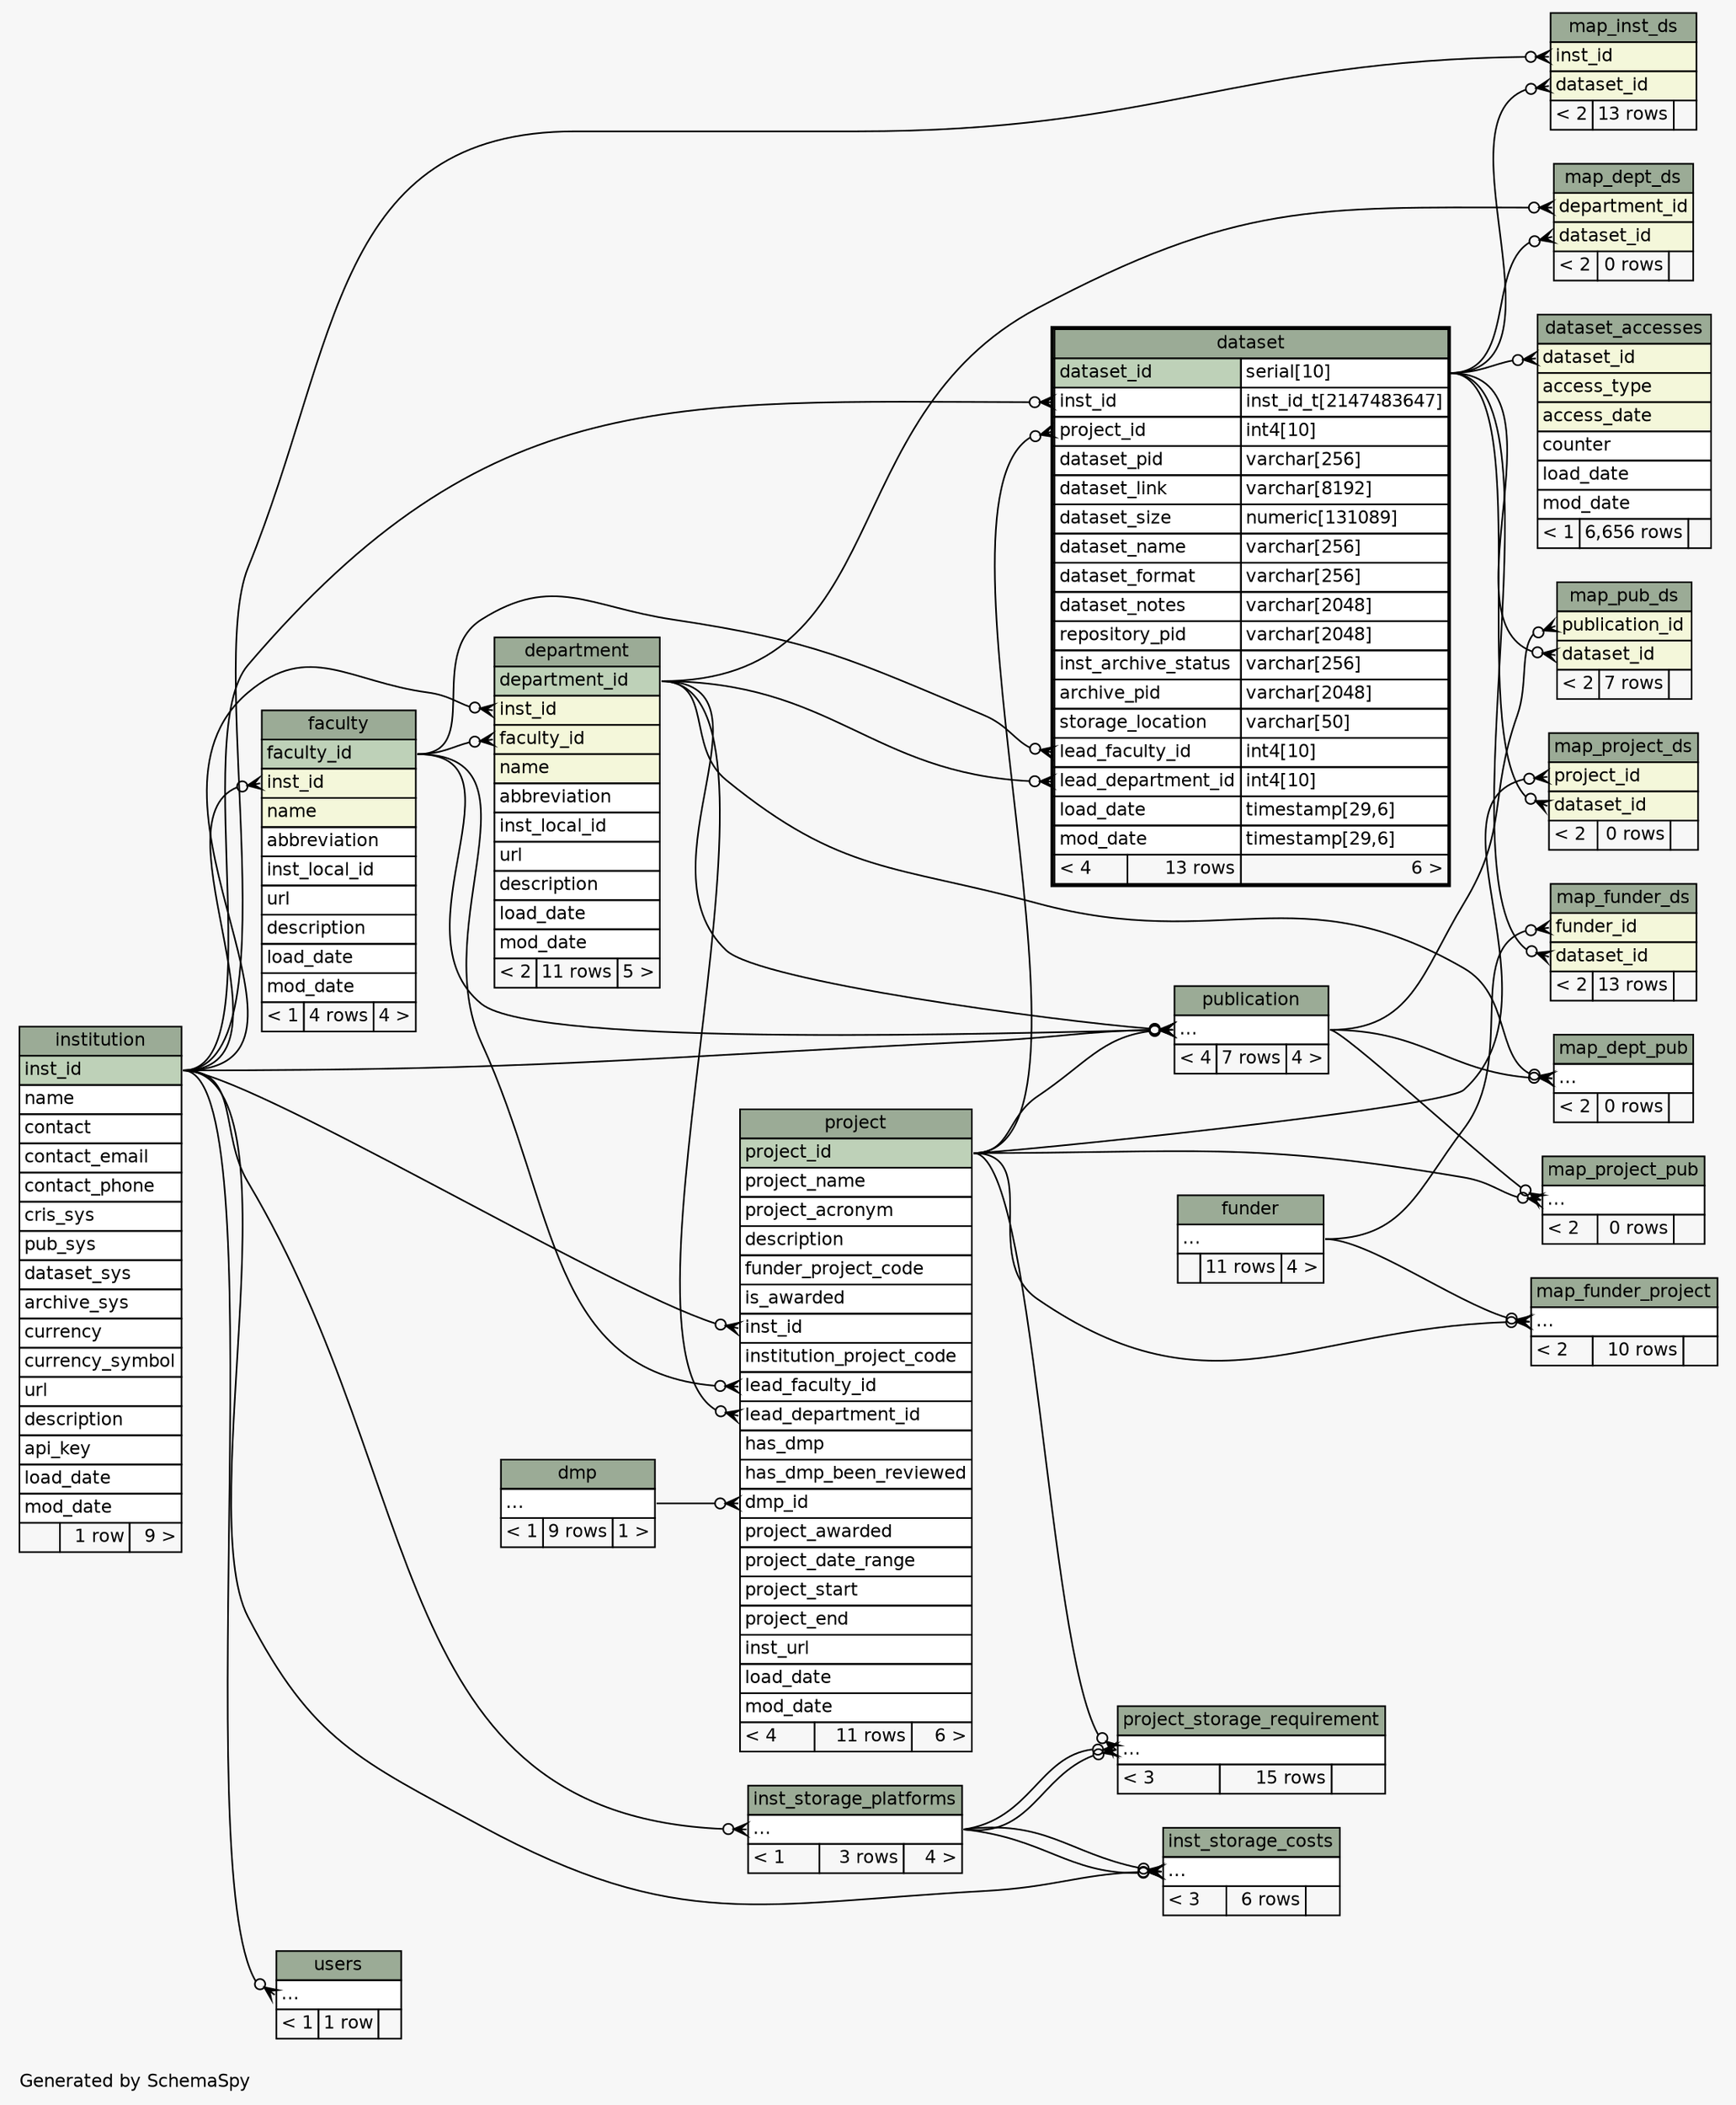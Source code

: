 // dot 2.36.0 on Linux 3.13.0-63-generic
// SchemaSpy rev 590
digraph "twoDegreesRelationshipsDiagram" {
  graph [
    rankdir="RL"
    bgcolor="#f7f7f7"
    label="\nGenerated by SchemaSpy"
    labeljust="l"
    nodesep="0.18"
    ranksep="0.46"
    fontname="Helvetica"
    fontsize="11"
  ];
  node [
    fontname="Helvetica"
    fontsize="11"
    shape="plaintext"
  ];
  edge [
    arrowsize="0.8"
  ];
  "dataset":"inst_id":w -> "institution":"inst_id":e [arrowhead=none dir=back arrowtail=crowodot];
  "dataset":"lead_department_id":w -> "department":"department_id":e [arrowhead=none dir=back arrowtail=crowodot];
  "dataset":"lead_faculty_id":w -> "faculty":"faculty_id":e [arrowhead=none dir=back arrowtail=crowodot];
  "dataset":"project_id":w -> "project":"project_id":e [arrowhead=none dir=back arrowtail=crowodot];
  "dataset_accesses":"dataset_id":w -> "dataset":"dataset_id.type":e [arrowhead=none dir=back arrowtail=crowodot];
  "department":"faculty_id":w -> "faculty":"faculty_id":e [arrowhead=none dir=back arrowtail=crowodot];
  "department":"inst_id":w -> "institution":"inst_id":e [arrowhead=none dir=back arrowtail=crowodot];
  "faculty":"inst_id":w -> "institution":"inst_id":e [arrowhead=none dir=back arrowtail=crowodot];
  "inst_storage_costs":"elipses":w -> "inst_storage_platforms":"elipses":e [arrowhead=none dir=back arrowtail=crowodot];
  "inst_storage_costs":"elipses":w -> "institution":"inst_id":e [arrowhead=none dir=back arrowtail=crowodot];
  "inst_storage_costs":"elipses":w -> "inst_storage_platforms":"elipses":e [arrowhead=none dir=back arrowtail=crowodot];
  "inst_storage_platforms":"elipses":w -> "institution":"inst_id":e [arrowhead=none dir=back arrowtail=crowodot];
  "map_dept_ds":"dataset_id":w -> "dataset":"dataset_id.type":e [arrowhead=none dir=back arrowtail=crowodot];
  "map_dept_ds":"department_id":w -> "department":"department_id":e [arrowhead=none dir=back arrowtail=crowodot];
  "map_dept_pub":"elipses":w -> "department":"department_id":e [arrowhead=none dir=back arrowtail=crowodot];
  "map_dept_pub":"elipses":w -> "publication":"elipses":e [arrowhead=none dir=back arrowtail=crowodot];
  "map_funder_ds":"dataset_id":w -> "dataset":"dataset_id.type":e [arrowhead=none dir=back arrowtail=crowodot];
  "map_funder_ds":"funder_id":w -> "funder":"elipses":e [arrowhead=none dir=back arrowtail=crowodot];
  "map_funder_project":"elipses":w -> "funder":"elipses":e [arrowhead=none dir=back arrowtail=crowodot];
  "map_funder_project":"elipses":w -> "project":"project_id":e [arrowhead=none dir=back arrowtail=crowodot];
  "map_inst_ds":"dataset_id":w -> "dataset":"dataset_id.type":e [arrowhead=none dir=back arrowtail=crowodot];
  "map_inst_ds":"inst_id":w -> "institution":"inst_id":e [arrowhead=none dir=back arrowtail=crowodot];
  "map_project_ds":"dataset_id":w -> "dataset":"dataset_id.type":e [arrowhead=none dir=back arrowtail=crowodot];
  "map_project_ds":"project_id":w -> "project":"project_id":e [arrowhead=none dir=back arrowtail=crowodot];
  "map_project_pub":"elipses":w -> "project":"project_id":e [arrowhead=none dir=back arrowtail=crowodot];
  "map_project_pub":"elipses":w -> "publication":"elipses":e [arrowhead=none dir=back arrowtail=crowodot];
  "map_pub_ds":"dataset_id":w -> "dataset":"dataset_id.type":e [arrowhead=none dir=back arrowtail=crowodot];
  "map_pub_ds":"publication_id":w -> "publication":"elipses":e [arrowhead=none dir=back arrowtail=crowodot];
  "project":"dmp_id":w -> "dmp":"elipses":e [arrowhead=none dir=back arrowtail=crowodot];
  "project":"inst_id":w -> "institution":"inst_id":e [arrowhead=none dir=back arrowtail=crowodot];
  "project":"lead_department_id":w -> "department":"department_id":e [arrowhead=none dir=back arrowtail=crowodot];
  "project":"lead_faculty_id":w -> "faculty":"faculty_id":e [arrowhead=none dir=back arrowtail=crowodot];
  "project_storage_requirement":"elipses":w -> "inst_storage_platforms":"elipses":e [arrowhead=none dir=back arrowtail=crowodot];
  "project_storage_requirement":"elipses":w -> "inst_storage_platforms":"elipses":e [arrowhead=none dir=back arrowtail=crowodot];
  "project_storage_requirement":"elipses":w -> "project":"project_id":e [arrowhead=none dir=back arrowtail=crowodot];
  "publication":"elipses":w -> "institution":"inst_id":e [arrowhead=none dir=back arrowtail=crowodot];
  "publication":"elipses":w -> "department":"department_id":e [arrowhead=none dir=back arrowtail=crowodot];
  "publication":"elipses":w -> "faculty":"faculty_id":e [arrowhead=none dir=back arrowtail=crowodot];
  "publication":"elipses":w -> "project":"project_id":e [arrowhead=none dir=back arrowtail=crowodot];
  "users":"elipses":w -> "institution":"inst_id":e [arrowhead=none dir=back arrowtail=crowodot];
  "dataset" [
    label=<
    <TABLE BORDER="2" CELLBORDER="1" CELLSPACING="0" BGCOLOR="#ffffff">
      <TR><TD COLSPAN="3" BGCOLOR="#9bab96" ALIGN="CENTER">dataset</TD></TR>
      <TR><TD PORT="dataset_id" COLSPAN="2" BGCOLOR="#bed1b8" ALIGN="LEFT">dataset_id</TD><TD PORT="dataset_id.type" ALIGN="LEFT">serial[10]</TD></TR>
      <TR><TD PORT="inst_id" COLSPAN="2" ALIGN="LEFT">inst_id</TD><TD PORT="inst_id.type" ALIGN="LEFT">inst_id_t[2147483647]</TD></TR>
      <TR><TD PORT="project_id" COLSPAN="2" ALIGN="LEFT">project_id</TD><TD PORT="project_id.type" ALIGN="LEFT">int4[10]</TD></TR>
      <TR><TD PORT="dataset_pid" COLSPAN="2" ALIGN="LEFT">dataset_pid</TD><TD PORT="dataset_pid.type" ALIGN="LEFT">varchar[256]</TD></TR>
      <TR><TD PORT="dataset_link" COLSPAN="2" ALIGN="LEFT">dataset_link</TD><TD PORT="dataset_link.type" ALIGN="LEFT">varchar[8192]</TD></TR>
      <TR><TD PORT="dataset_size" COLSPAN="2" ALIGN="LEFT">dataset_size</TD><TD PORT="dataset_size.type" ALIGN="LEFT">numeric[131089]</TD></TR>
      <TR><TD PORT="dataset_name" COLSPAN="2" ALIGN="LEFT">dataset_name</TD><TD PORT="dataset_name.type" ALIGN="LEFT">varchar[256]</TD></TR>
      <TR><TD PORT="dataset_format" COLSPAN="2" ALIGN="LEFT">dataset_format</TD><TD PORT="dataset_format.type" ALIGN="LEFT">varchar[256]</TD></TR>
      <TR><TD PORT="dataset_notes" COLSPAN="2" ALIGN="LEFT">dataset_notes</TD><TD PORT="dataset_notes.type" ALIGN="LEFT">varchar[2048]</TD></TR>
      <TR><TD PORT="repository_pid" COLSPAN="2" ALIGN="LEFT">repository_pid</TD><TD PORT="repository_pid.type" ALIGN="LEFT">varchar[2048]</TD></TR>
      <TR><TD PORT="inst_archive_status" COLSPAN="2" ALIGN="LEFT">inst_archive_status</TD><TD PORT="inst_archive_status.type" ALIGN="LEFT">varchar[256]</TD></TR>
      <TR><TD PORT="archive_pid" COLSPAN="2" ALIGN="LEFT">archive_pid</TD><TD PORT="archive_pid.type" ALIGN="LEFT">varchar[2048]</TD></TR>
      <TR><TD PORT="storage_location" COLSPAN="2" ALIGN="LEFT">storage_location</TD><TD PORT="storage_location.type" ALIGN="LEFT">varchar[50]</TD></TR>
      <TR><TD PORT="lead_faculty_id" COLSPAN="2" ALIGN="LEFT">lead_faculty_id</TD><TD PORT="lead_faculty_id.type" ALIGN="LEFT">int4[10]</TD></TR>
      <TR><TD PORT="lead_department_id" COLSPAN="2" ALIGN="LEFT">lead_department_id</TD><TD PORT="lead_department_id.type" ALIGN="LEFT">int4[10]</TD></TR>
      <TR><TD PORT="load_date" COLSPAN="2" ALIGN="LEFT">load_date</TD><TD PORT="load_date.type" ALIGN="LEFT">timestamp[29,6]</TD></TR>
      <TR><TD PORT="mod_date" COLSPAN="2" ALIGN="LEFT">mod_date</TD><TD PORT="mod_date.type" ALIGN="LEFT">timestamp[29,6]</TD></TR>
      <TR><TD ALIGN="LEFT" BGCOLOR="#f7f7f7">&lt; 4</TD><TD ALIGN="RIGHT" BGCOLOR="#f7f7f7">13 rows</TD><TD ALIGN="RIGHT" BGCOLOR="#f7f7f7">6 &gt;</TD></TR>
    </TABLE>>
    URL="dataset.html"
    tooltip="dataset"
  ];
  "dataset_accesses" [
    label=<
    <TABLE BORDER="0" CELLBORDER="1" CELLSPACING="0" BGCOLOR="#ffffff">
      <TR><TD COLSPAN="3" BGCOLOR="#9bab96" ALIGN="CENTER">dataset_accesses</TD></TR>
      <TR><TD PORT="dataset_id" COLSPAN="3" BGCOLOR="#f4f7da" ALIGN="LEFT">dataset_id</TD></TR>
      <TR><TD PORT="access_type" COLSPAN="3" BGCOLOR="#f4f7da" ALIGN="LEFT">access_type</TD></TR>
      <TR><TD PORT="access_date" COLSPAN="3" BGCOLOR="#f4f7da" ALIGN="LEFT">access_date</TD></TR>
      <TR><TD PORT="counter" COLSPAN="3" ALIGN="LEFT">counter</TD></TR>
      <TR><TD PORT="load_date" COLSPAN="3" ALIGN="LEFT">load_date</TD></TR>
      <TR><TD PORT="mod_date" COLSPAN="3" ALIGN="LEFT">mod_date</TD></TR>
      <TR><TD ALIGN="LEFT" BGCOLOR="#f7f7f7">&lt; 1</TD><TD ALIGN="RIGHT" BGCOLOR="#f7f7f7">6,656 rows</TD><TD ALIGN="RIGHT" BGCOLOR="#f7f7f7">  </TD></TR>
    </TABLE>>
    URL="dataset_accesses.html"
    tooltip="dataset_accesses"
  ];
  "department" [
    label=<
    <TABLE BORDER="0" CELLBORDER="1" CELLSPACING="0" BGCOLOR="#ffffff">
      <TR><TD COLSPAN="3" BGCOLOR="#9bab96" ALIGN="CENTER">department</TD></TR>
      <TR><TD PORT="department_id" COLSPAN="3" BGCOLOR="#bed1b8" ALIGN="LEFT">department_id</TD></TR>
      <TR><TD PORT="inst_id" COLSPAN="3" BGCOLOR="#f4f7da" ALIGN="LEFT">inst_id</TD></TR>
      <TR><TD PORT="faculty_id" COLSPAN="3" BGCOLOR="#f4f7da" ALIGN="LEFT">faculty_id</TD></TR>
      <TR><TD PORT="name" COLSPAN="3" BGCOLOR="#f4f7da" ALIGN="LEFT">name</TD></TR>
      <TR><TD PORT="abbreviation" COLSPAN="3" ALIGN="LEFT">abbreviation</TD></TR>
      <TR><TD PORT="inst_local_id" COLSPAN="3" ALIGN="LEFT">inst_local_id</TD></TR>
      <TR><TD PORT="url" COLSPAN="3" ALIGN="LEFT">url</TD></TR>
      <TR><TD PORT="description" COLSPAN="3" ALIGN="LEFT">description</TD></TR>
      <TR><TD PORT="load_date" COLSPAN="3" ALIGN="LEFT">load_date</TD></TR>
      <TR><TD PORT="mod_date" COLSPAN="3" ALIGN="LEFT">mod_date</TD></TR>
      <TR><TD ALIGN="LEFT" BGCOLOR="#f7f7f7">&lt; 2</TD><TD ALIGN="RIGHT" BGCOLOR="#f7f7f7">11 rows</TD><TD ALIGN="RIGHT" BGCOLOR="#f7f7f7">5 &gt;</TD></TR>
    </TABLE>>
    URL="department.html"
    tooltip="department"
  ];
  "dmp" [
    label=<
    <TABLE BORDER="0" CELLBORDER="1" CELLSPACING="0" BGCOLOR="#ffffff">
      <TR><TD COLSPAN="3" BGCOLOR="#9bab96" ALIGN="CENTER">dmp</TD></TR>
      <TR><TD PORT="elipses" COLSPAN="3" ALIGN="LEFT">...</TD></TR>
      <TR><TD ALIGN="LEFT" BGCOLOR="#f7f7f7">&lt; 1</TD><TD ALIGN="RIGHT" BGCOLOR="#f7f7f7">9 rows</TD><TD ALIGN="RIGHT" BGCOLOR="#f7f7f7">1 &gt;</TD></TR>
    </TABLE>>
    URL="dmp.html"
    tooltip="dmp"
  ];
  "faculty" [
    label=<
    <TABLE BORDER="0" CELLBORDER="1" CELLSPACING="0" BGCOLOR="#ffffff">
      <TR><TD COLSPAN="3" BGCOLOR="#9bab96" ALIGN="CENTER">faculty</TD></TR>
      <TR><TD PORT="faculty_id" COLSPAN="3" BGCOLOR="#bed1b8" ALIGN="LEFT">faculty_id</TD></TR>
      <TR><TD PORT="inst_id" COLSPAN="3" BGCOLOR="#f4f7da" ALIGN="LEFT">inst_id</TD></TR>
      <TR><TD PORT="name" COLSPAN="3" BGCOLOR="#f4f7da" ALIGN="LEFT">name</TD></TR>
      <TR><TD PORT="abbreviation" COLSPAN="3" ALIGN="LEFT">abbreviation</TD></TR>
      <TR><TD PORT="inst_local_id" COLSPAN="3" ALIGN="LEFT">inst_local_id</TD></TR>
      <TR><TD PORT="url" COLSPAN="3" ALIGN="LEFT">url</TD></TR>
      <TR><TD PORT="description" COLSPAN="3" ALIGN="LEFT">description</TD></TR>
      <TR><TD PORT="load_date" COLSPAN="3" ALIGN="LEFT">load_date</TD></TR>
      <TR><TD PORT="mod_date" COLSPAN="3" ALIGN="LEFT">mod_date</TD></TR>
      <TR><TD ALIGN="LEFT" BGCOLOR="#f7f7f7">&lt; 1</TD><TD ALIGN="RIGHT" BGCOLOR="#f7f7f7">4 rows</TD><TD ALIGN="RIGHT" BGCOLOR="#f7f7f7">4 &gt;</TD></TR>
    </TABLE>>
    URL="faculty.html"
    tooltip="faculty"
  ];
  "funder" [
    label=<
    <TABLE BORDER="0" CELLBORDER="1" CELLSPACING="0" BGCOLOR="#ffffff">
      <TR><TD COLSPAN="3" BGCOLOR="#9bab96" ALIGN="CENTER">funder</TD></TR>
      <TR><TD PORT="elipses" COLSPAN="3" ALIGN="LEFT">...</TD></TR>
      <TR><TD ALIGN="LEFT" BGCOLOR="#f7f7f7">  </TD><TD ALIGN="RIGHT" BGCOLOR="#f7f7f7">11 rows</TD><TD ALIGN="RIGHT" BGCOLOR="#f7f7f7">4 &gt;</TD></TR>
    </TABLE>>
    URL="funder.html"
    tooltip="funder"
  ];
  "inst_storage_costs" [
    label=<
    <TABLE BORDER="0" CELLBORDER="1" CELLSPACING="0" BGCOLOR="#ffffff">
      <TR><TD COLSPAN="3" BGCOLOR="#9bab96" ALIGN="CENTER">inst_storage_costs</TD></TR>
      <TR><TD PORT="elipses" COLSPAN="3" ALIGN="LEFT">...</TD></TR>
      <TR><TD ALIGN="LEFT" BGCOLOR="#f7f7f7">&lt; 3</TD><TD ALIGN="RIGHT" BGCOLOR="#f7f7f7">6 rows</TD><TD ALIGN="RIGHT" BGCOLOR="#f7f7f7">  </TD></TR>
    </TABLE>>
    URL="inst_storage_costs.html"
    tooltip="inst_storage_costs"
  ];
  "inst_storage_platforms" [
    label=<
    <TABLE BORDER="0" CELLBORDER="1" CELLSPACING="0" BGCOLOR="#ffffff">
      <TR><TD COLSPAN="3" BGCOLOR="#9bab96" ALIGN="CENTER">inst_storage_platforms</TD></TR>
      <TR><TD PORT="elipses" COLSPAN="3" ALIGN="LEFT">...</TD></TR>
      <TR><TD ALIGN="LEFT" BGCOLOR="#f7f7f7">&lt; 1</TD><TD ALIGN="RIGHT" BGCOLOR="#f7f7f7">3 rows</TD><TD ALIGN="RIGHT" BGCOLOR="#f7f7f7">4 &gt;</TD></TR>
    </TABLE>>
    URL="inst_storage_platforms.html"
    tooltip="inst_storage_platforms"
  ];
  "institution" [
    label=<
    <TABLE BORDER="0" CELLBORDER="1" CELLSPACING="0" BGCOLOR="#ffffff">
      <TR><TD COLSPAN="3" BGCOLOR="#9bab96" ALIGN="CENTER">institution</TD></TR>
      <TR><TD PORT="inst_id" COLSPAN="3" BGCOLOR="#bed1b8" ALIGN="LEFT">inst_id</TD></TR>
      <TR><TD PORT="name" COLSPAN="3" ALIGN="LEFT">name</TD></TR>
      <TR><TD PORT="contact" COLSPAN="3" ALIGN="LEFT">contact</TD></TR>
      <TR><TD PORT="contact_email" COLSPAN="3" ALIGN="LEFT">contact_email</TD></TR>
      <TR><TD PORT="contact_phone" COLSPAN="3" ALIGN="LEFT">contact_phone</TD></TR>
      <TR><TD PORT="cris_sys" COLSPAN="3" ALIGN="LEFT">cris_sys</TD></TR>
      <TR><TD PORT="pub_sys" COLSPAN="3" ALIGN="LEFT">pub_sys</TD></TR>
      <TR><TD PORT="dataset_sys" COLSPAN="3" ALIGN="LEFT">dataset_sys</TD></TR>
      <TR><TD PORT="archive_sys" COLSPAN="3" ALIGN="LEFT">archive_sys</TD></TR>
      <TR><TD PORT="currency" COLSPAN="3" ALIGN="LEFT">currency</TD></TR>
      <TR><TD PORT="currency_symbol" COLSPAN="3" ALIGN="LEFT">currency_symbol</TD></TR>
      <TR><TD PORT="url" COLSPAN="3" ALIGN="LEFT">url</TD></TR>
      <TR><TD PORT="description" COLSPAN="3" ALIGN="LEFT">description</TD></TR>
      <TR><TD PORT="api_key" COLSPAN="3" ALIGN="LEFT">api_key</TD></TR>
      <TR><TD PORT="load_date" COLSPAN="3" ALIGN="LEFT">load_date</TD></TR>
      <TR><TD PORT="mod_date" COLSPAN="3" ALIGN="LEFT">mod_date</TD></TR>
      <TR><TD ALIGN="LEFT" BGCOLOR="#f7f7f7">  </TD><TD ALIGN="RIGHT" BGCOLOR="#f7f7f7">1 row</TD><TD ALIGN="RIGHT" BGCOLOR="#f7f7f7">9 &gt;</TD></TR>
    </TABLE>>
    URL="institution.html"
    tooltip="institution"
  ];
  "map_dept_ds" [
    label=<
    <TABLE BORDER="0" CELLBORDER="1" CELLSPACING="0" BGCOLOR="#ffffff">
      <TR><TD COLSPAN="3" BGCOLOR="#9bab96" ALIGN="CENTER">map_dept_ds</TD></TR>
      <TR><TD PORT="department_id" COLSPAN="3" BGCOLOR="#f4f7da" ALIGN="LEFT">department_id</TD></TR>
      <TR><TD PORT="dataset_id" COLSPAN="3" BGCOLOR="#f4f7da" ALIGN="LEFT">dataset_id</TD></TR>
      <TR><TD ALIGN="LEFT" BGCOLOR="#f7f7f7">&lt; 2</TD><TD ALIGN="RIGHT" BGCOLOR="#f7f7f7">0 rows</TD><TD ALIGN="RIGHT" BGCOLOR="#f7f7f7">  </TD></TR>
    </TABLE>>
    URL="map_dept_ds.html"
    tooltip="map_dept_ds"
  ];
  "map_dept_pub" [
    label=<
    <TABLE BORDER="0" CELLBORDER="1" CELLSPACING="0" BGCOLOR="#ffffff">
      <TR><TD COLSPAN="3" BGCOLOR="#9bab96" ALIGN="CENTER">map_dept_pub</TD></TR>
      <TR><TD PORT="elipses" COLSPAN="3" ALIGN="LEFT">...</TD></TR>
      <TR><TD ALIGN="LEFT" BGCOLOR="#f7f7f7">&lt; 2</TD><TD ALIGN="RIGHT" BGCOLOR="#f7f7f7">0 rows</TD><TD ALIGN="RIGHT" BGCOLOR="#f7f7f7">  </TD></TR>
    </TABLE>>
    URL="map_dept_pub.html"
    tooltip="map_dept_pub"
  ];
  "map_funder_ds" [
    label=<
    <TABLE BORDER="0" CELLBORDER="1" CELLSPACING="0" BGCOLOR="#ffffff">
      <TR><TD COLSPAN="3" BGCOLOR="#9bab96" ALIGN="CENTER">map_funder_ds</TD></TR>
      <TR><TD PORT="funder_id" COLSPAN="3" BGCOLOR="#f4f7da" ALIGN="LEFT">funder_id</TD></TR>
      <TR><TD PORT="dataset_id" COLSPAN="3" BGCOLOR="#f4f7da" ALIGN="LEFT">dataset_id</TD></TR>
      <TR><TD ALIGN="LEFT" BGCOLOR="#f7f7f7">&lt; 2</TD><TD ALIGN="RIGHT" BGCOLOR="#f7f7f7">13 rows</TD><TD ALIGN="RIGHT" BGCOLOR="#f7f7f7">  </TD></TR>
    </TABLE>>
    URL="map_funder_ds.html"
    tooltip="map_funder_ds"
  ];
  "map_funder_project" [
    label=<
    <TABLE BORDER="0" CELLBORDER="1" CELLSPACING="0" BGCOLOR="#ffffff">
      <TR><TD COLSPAN="3" BGCOLOR="#9bab96" ALIGN="CENTER">map_funder_project</TD></TR>
      <TR><TD PORT="elipses" COLSPAN="3" ALIGN="LEFT">...</TD></TR>
      <TR><TD ALIGN="LEFT" BGCOLOR="#f7f7f7">&lt; 2</TD><TD ALIGN="RIGHT" BGCOLOR="#f7f7f7">10 rows</TD><TD ALIGN="RIGHT" BGCOLOR="#f7f7f7">  </TD></TR>
    </TABLE>>
    URL="map_funder_project.html"
    tooltip="map_funder_project"
  ];
  "map_inst_ds" [
    label=<
    <TABLE BORDER="0" CELLBORDER="1" CELLSPACING="0" BGCOLOR="#ffffff">
      <TR><TD COLSPAN="3" BGCOLOR="#9bab96" ALIGN="CENTER">map_inst_ds</TD></TR>
      <TR><TD PORT="inst_id" COLSPAN="3" BGCOLOR="#f4f7da" ALIGN="LEFT">inst_id</TD></TR>
      <TR><TD PORT="dataset_id" COLSPAN="3" BGCOLOR="#f4f7da" ALIGN="LEFT">dataset_id</TD></TR>
      <TR><TD ALIGN="LEFT" BGCOLOR="#f7f7f7">&lt; 2</TD><TD ALIGN="RIGHT" BGCOLOR="#f7f7f7">13 rows</TD><TD ALIGN="RIGHT" BGCOLOR="#f7f7f7">  </TD></TR>
    </TABLE>>
    URL="map_inst_ds.html"
    tooltip="map_inst_ds"
  ];
  "map_project_ds" [
    label=<
    <TABLE BORDER="0" CELLBORDER="1" CELLSPACING="0" BGCOLOR="#ffffff">
      <TR><TD COLSPAN="3" BGCOLOR="#9bab96" ALIGN="CENTER">map_project_ds</TD></TR>
      <TR><TD PORT="project_id" COLSPAN="3" BGCOLOR="#f4f7da" ALIGN="LEFT">project_id</TD></TR>
      <TR><TD PORT="dataset_id" COLSPAN="3" BGCOLOR="#f4f7da" ALIGN="LEFT">dataset_id</TD></TR>
      <TR><TD ALIGN="LEFT" BGCOLOR="#f7f7f7">&lt; 2</TD><TD ALIGN="RIGHT" BGCOLOR="#f7f7f7">0 rows</TD><TD ALIGN="RIGHT" BGCOLOR="#f7f7f7">  </TD></TR>
    </TABLE>>
    URL="map_project_ds.html"
    tooltip="map_project_ds"
  ];
  "map_project_pub" [
    label=<
    <TABLE BORDER="0" CELLBORDER="1" CELLSPACING="0" BGCOLOR="#ffffff">
      <TR><TD COLSPAN="3" BGCOLOR="#9bab96" ALIGN="CENTER">map_project_pub</TD></TR>
      <TR><TD PORT="elipses" COLSPAN="3" ALIGN="LEFT">...</TD></TR>
      <TR><TD ALIGN="LEFT" BGCOLOR="#f7f7f7">&lt; 2</TD><TD ALIGN="RIGHT" BGCOLOR="#f7f7f7">0 rows</TD><TD ALIGN="RIGHT" BGCOLOR="#f7f7f7">  </TD></TR>
    </TABLE>>
    URL="map_project_pub.html"
    tooltip="map_project_pub"
  ];
  "map_pub_ds" [
    label=<
    <TABLE BORDER="0" CELLBORDER="1" CELLSPACING="0" BGCOLOR="#ffffff">
      <TR><TD COLSPAN="3" BGCOLOR="#9bab96" ALIGN="CENTER">map_pub_ds</TD></TR>
      <TR><TD PORT="publication_id" COLSPAN="3" BGCOLOR="#f4f7da" ALIGN="LEFT">publication_id</TD></TR>
      <TR><TD PORT="dataset_id" COLSPAN="3" BGCOLOR="#f4f7da" ALIGN="LEFT">dataset_id</TD></TR>
      <TR><TD ALIGN="LEFT" BGCOLOR="#f7f7f7">&lt; 2</TD><TD ALIGN="RIGHT" BGCOLOR="#f7f7f7">7 rows</TD><TD ALIGN="RIGHT" BGCOLOR="#f7f7f7">  </TD></TR>
    </TABLE>>
    URL="map_pub_ds.html"
    tooltip="map_pub_ds"
  ];
  "project" [
    label=<
    <TABLE BORDER="0" CELLBORDER="1" CELLSPACING="0" BGCOLOR="#ffffff">
      <TR><TD COLSPAN="3" BGCOLOR="#9bab96" ALIGN="CENTER">project</TD></TR>
      <TR><TD PORT="project_id" COLSPAN="3" BGCOLOR="#bed1b8" ALIGN="LEFT">project_id</TD></TR>
      <TR><TD PORT="project_name" COLSPAN="3" ALIGN="LEFT">project_name</TD></TR>
      <TR><TD PORT="project_acronym" COLSPAN="3" ALIGN="LEFT">project_acronym</TD></TR>
      <TR><TD PORT="description" COLSPAN="3" ALIGN="LEFT">description</TD></TR>
      <TR><TD PORT="funder_project_code" COLSPAN="3" ALIGN="LEFT">funder_project_code</TD></TR>
      <TR><TD PORT="is_awarded" COLSPAN="3" ALIGN="LEFT">is_awarded</TD></TR>
      <TR><TD PORT="inst_id" COLSPAN="3" ALIGN="LEFT">inst_id</TD></TR>
      <TR><TD PORT="institution_project_code" COLSPAN="3" ALIGN="LEFT">institution_project_code</TD></TR>
      <TR><TD PORT="lead_faculty_id" COLSPAN="3" ALIGN="LEFT">lead_faculty_id</TD></TR>
      <TR><TD PORT="lead_department_id" COLSPAN="3" ALIGN="LEFT">lead_department_id</TD></TR>
      <TR><TD PORT="has_dmp" COLSPAN="3" ALIGN="LEFT">has_dmp</TD></TR>
      <TR><TD PORT="has_dmp_been_reviewed" COLSPAN="3" ALIGN="LEFT">has_dmp_been_reviewed</TD></TR>
      <TR><TD PORT="dmp_id" COLSPAN="3" ALIGN="LEFT">dmp_id</TD></TR>
      <TR><TD PORT="project_awarded" COLSPAN="3" ALIGN="LEFT">project_awarded</TD></TR>
      <TR><TD PORT="project_date_range" COLSPAN="3" ALIGN="LEFT">project_date_range</TD></TR>
      <TR><TD PORT="project_start" COLSPAN="3" ALIGN="LEFT">project_start</TD></TR>
      <TR><TD PORT="project_end" COLSPAN="3" ALIGN="LEFT">project_end</TD></TR>
      <TR><TD PORT="inst_url" COLSPAN="3" ALIGN="LEFT">inst_url</TD></TR>
      <TR><TD PORT="load_date" COLSPAN="3" ALIGN="LEFT">load_date</TD></TR>
      <TR><TD PORT="mod_date" COLSPAN="3" ALIGN="LEFT">mod_date</TD></TR>
      <TR><TD ALIGN="LEFT" BGCOLOR="#f7f7f7">&lt; 4</TD><TD ALIGN="RIGHT" BGCOLOR="#f7f7f7">11 rows</TD><TD ALIGN="RIGHT" BGCOLOR="#f7f7f7">6 &gt;</TD></TR>
    </TABLE>>
    URL="project.html"
    tooltip="project"
  ];
  "project_storage_requirement" [
    label=<
    <TABLE BORDER="0" CELLBORDER="1" CELLSPACING="0" BGCOLOR="#ffffff">
      <TR><TD COLSPAN="3" BGCOLOR="#9bab96" ALIGN="CENTER">project_storage_requirement</TD></TR>
      <TR><TD PORT="elipses" COLSPAN="3" ALIGN="LEFT">...</TD></TR>
      <TR><TD ALIGN="LEFT" BGCOLOR="#f7f7f7">&lt; 3</TD><TD ALIGN="RIGHT" BGCOLOR="#f7f7f7">15 rows</TD><TD ALIGN="RIGHT" BGCOLOR="#f7f7f7">  </TD></TR>
    </TABLE>>
    URL="project_storage_requirement.html"
    tooltip="project_storage_requirement"
  ];
  "publication" [
    label=<
    <TABLE BORDER="0" CELLBORDER="1" CELLSPACING="0" BGCOLOR="#ffffff">
      <TR><TD COLSPAN="3" BGCOLOR="#9bab96" ALIGN="CENTER">publication</TD></TR>
      <TR><TD PORT="elipses" COLSPAN="3" ALIGN="LEFT">...</TD></TR>
      <TR><TD ALIGN="LEFT" BGCOLOR="#f7f7f7">&lt; 4</TD><TD ALIGN="RIGHT" BGCOLOR="#f7f7f7">7 rows</TD><TD ALIGN="RIGHT" BGCOLOR="#f7f7f7">4 &gt;</TD></TR>
    </TABLE>>
    URL="publication.html"
    tooltip="publication"
  ];
  "users" [
    label=<
    <TABLE BORDER="0" CELLBORDER="1" CELLSPACING="0" BGCOLOR="#ffffff">
      <TR><TD COLSPAN="3" BGCOLOR="#9bab96" ALIGN="CENTER">users</TD></TR>
      <TR><TD PORT="elipses" COLSPAN="3" ALIGN="LEFT">...</TD></TR>
      <TR><TD ALIGN="LEFT" BGCOLOR="#f7f7f7">&lt; 1</TD><TD ALIGN="RIGHT" BGCOLOR="#f7f7f7">1 row</TD><TD ALIGN="RIGHT" BGCOLOR="#f7f7f7">  </TD></TR>
    </TABLE>>
    URL="users.html"
    tooltip="users"
  ];
}

